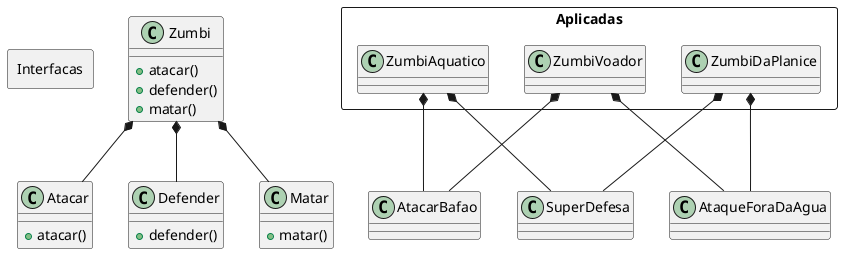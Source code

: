 @startuml

class Zumbi {
  + atacar()
  + defender()
  + matar()

}

class Atacar {
  + atacar()

}

class Defender {
  + defender()

}

class Matar {
  + matar()
}

class AtacarBafao {

}

class SuperDefesa {

}

class AtaqueForaDaAgua{

}

package Interfacas <<Rectangle>> {
  Zumbi *-- Atacar
  Zumbi *-- Defender
  Zumbi *-- Matar
}

package Aplicadas <<Rectangle>> {
  ZumbiAquatico *-- AtacarBafao
  ZumbiAquatico *-- SuperDefesa
  ZumbiDaPlanice *-- SuperDefesa
  ZumbiDaPlanice *-- AtaqueForaDaAgua
  ZumbiVoador *-- AtaqueForaDaAgua
  ZumbiVoador *-- AtacarBafao
}

@enduml
